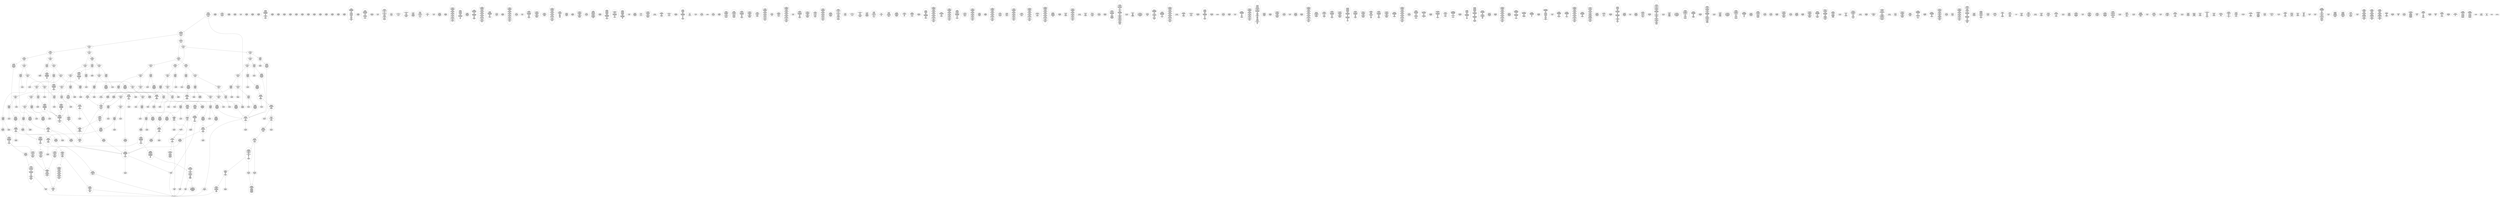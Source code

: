 /* Generated by GvGen v.1.0 (https://www.github.com/stricaud/gvgen) */

digraph G {
compound=true;
   node1 [label="[anywhere]"];
   node2 [label="# 0x0
PUSHX Data
PUSHX Data
MSTORE
PUSHX LogicData
CALLDATASIZE
LT
PUSHX Data
JUMPI
"];
   node3 [label="# 0xd
PUSHX Data
CALLDATALOAD
PUSHX BitData
SHR
PUSHX LogicData
GT
PUSHX Data
JUMPI
"];
   node4 [label="# 0x1e
PUSHX LogicData
GT
PUSHX Data
JUMPI
"];
   node5 [label="# 0x29
PUSHX LogicData
GT
PUSHX Data
JUMPI
"];
   node6 [label="# 0x34
PUSHX LogicData
EQ
PUSHX Data
JUMPI
"];
   node7 [label="# 0x3f
PUSHX LogicData
EQ
PUSHX Data
JUMPI
"];
   node8 [label="# 0x4a
PUSHX LogicData
EQ
PUSHX Data
JUMPI
"];
   node9 [label="# 0x55
PUSHX LogicData
EQ
PUSHX Data
JUMPI
"];
   node10 [label="# 0x60
PUSHX LogicData
EQ
PUSHX Data
JUMPI
"];
   node11 [label="# 0x6b
PUSHX Data
REVERT
"];
   node12 [label="# 0x6f
JUMPDEST
PUSHX LogicData
EQ
PUSHX Data
JUMPI
"];
   node13 [label="# 0x7b
PUSHX LogicData
EQ
PUSHX Data
JUMPI
"];
   node14 [label="# 0x86
PUSHX LogicData
EQ
PUSHX Data
JUMPI
"];
   node15 [label="# 0x91
PUSHX LogicData
EQ
PUSHX Data
JUMPI
"];
   node16 [label="# 0x9c
PUSHX LogicData
EQ
PUSHX Data
JUMPI
"];
   node17 [label="# 0xa7
PUSHX Data
REVERT
"];
   node18 [label="# 0xab
JUMPDEST
PUSHX LogicData
GT
PUSHX Data
JUMPI
"];
   node19 [label="# 0xb7
PUSHX LogicData
EQ
PUSHX Data
JUMPI
"];
   node20 [label="# 0xc2
PUSHX LogicData
EQ
PUSHX Data
JUMPI
"];
   node21 [label="# 0xcd
PUSHX LogicData
EQ
PUSHX Data
JUMPI
"];
   node22 [label="# 0xd8
PUSHX LogicData
EQ
PUSHX Data
JUMPI
"];
   node23 [label="# 0xe3
PUSHX LogicData
EQ
PUSHX Data
JUMPI
"];
   node24 [label="# 0xee
PUSHX Data
REVERT
"];
   node25 [label="# 0xf2
JUMPDEST
PUSHX LogicData
EQ
PUSHX Data
JUMPI
"];
   node26 [label="# 0xfe
PUSHX LogicData
EQ
PUSHX Data
JUMPI
"];
   node27 [label="# 0x109
PUSHX LogicData
EQ
PUSHX Data
JUMPI
"];
   node28 [label="# 0x114
PUSHX LogicData
EQ
PUSHX Data
JUMPI
"];
   node29 [label="# 0x11f
PUSHX Data
REVERT
"];
   node30 [label="# 0x123
JUMPDEST
PUSHX LogicData
GT
PUSHX Data
JUMPI
"];
   node31 [label="# 0x12f
PUSHX LogicData
GT
PUSHX Data
JUMPI
"];
   node32 [label="# 0x13a
PUSHX LogicData
EQ
PUSHX Data
JUMPI
"];
   node33 [label="# 0x145
PUSHX LogicData
EQ
PUSHX Data
JUMPI
"];
   node34 [label="# 0x150
PUSHX LogicData
EQ
PUSHX Data
JUMPI
"];
   node35 [label="# 0x15b
PUSHX LogicData
EQ
PUSHX Data
JUMPI
"];
   node36 [label="# 0x166
PUSHX LogicData
EQ
PUSHX Data
JUMPI
"];
   node37 [label="# 0x171
PUSHX Data
REVERT
"];
   node38 [label="# 0x175
JUMPDEST
PUSHX LogicData
EQ
PUSHX Data
JUMPI
"];
   node39 [label="# 0x181
PUSHX LogicData
EQ
PUSHX Data
JUMPI
"];
   node40 [label="# 0x18c
PUSHX LogicData
EQ
PUSHX Data
JUMPI
"];
   node41 [label="# 0x197
PUSHX LogicData
EQ
PUSHX Data
JUMPI
"];
   node42 [label="# 0x1a2
PUSHX Data
REVERT
"];
   node43 [label="# 0x1a6
JUMPDEST
PUSHX LogicData
GT
PUSHX Data
JUMPI
"];
   node44 [label="# 0x1b2
PUSHX LogicData
EQ
PUSHX Data
JUMPI
"];
   node45 [label="# 0x1bd
PUSHX LogicData
EQ
PUSHX Data
JUMPI
"];
   node46 [label="# 0x1c8
PUSHX LogicData
EQ
PUSHX Data
JUMPI
"];
   node47 [label="# 0x1d3
PUSHX LogicData
EQ
PUSHX Data
JUMPI
"];
   node48 [label="# 0x1de
PUSHX LogicData
EQ
PUSHX Data
JUMPI
"];
   node49 [label="# 0x1e9
PUSHX Data
REVERT
"];
   node50 [label="# 0x1ed
JUMPDEST
PUSHX LogicData
EQ
PUSHX Data
JUMPI
"];
   node51 [label="# 0x1f9
PUSHX LogicData
EQ
PUSHX Data
JUMPI
"];
   node52 [label="# 0x204
PUSHX LogicData
EQ
PUSHX Data
JUMPI
"];
   node53 [label="# 0x20f
PUSHX LogicData
EQ
PUSHX Data
JUMPI
"];
   node54 [label="# 0x21a
JUMPDEST
PUSHX Data
REVERT
"];
   node55 [label="# 0x21f
JUMPDEST
CALLVALUE
ISZERO
PUSHX Data
JUMPI
"];
   node56 [label="# 0x227
PUSHX Data
REVERT
"];
   node57 [label="# 0x22b
JUMPDEST
PUSHX Data
PUSHX Data
CALLDATASIZE
PUSHX Data
PUSHX Data
JUMP
"];
   node58 [label="# 0x23a
JUMPDEST
PUSHX Data
JUMP
"];
   node59 [label="# 0x23f
JUMPDEST
PUSHX MemData
MLOAD
ISZERO
ISZERO
MSTORE
PUSHX ArithData
ADD
"];
   node60 [label="# 0x24b
JUMPDEST
PUSHX MemData
MLOAD
SUB
RETURN
"];
   node61 [label="# 0x254
JUMPDEST
CALLVALUE
ISZERO
PUSHX Data
JUMPI
"];
   node62 [label="# 0x25c
PUSHX Data
REVERT
"];
   node63 [label="# 0x260
JUMPDEST
PUSHX Data
PUSHX Data
JUMP
"];
   node64 [label="# 0x269
JUMPDEST
PUSHX MemData
MLOAD
PUSHX Data
PUSHX Data
JUMP
"];
   node65 [label="# 0x276
JUMPDEST
CALLVALUE
ISZERO
PUSHX Data
JUMPI
"];
   node66 [label="# 0x27e
PUSHX Data
REVERT
"];
   node67 [label="# 0x282
JUMPDEST
PUSHX Data
PUSHX Data
CALLDATASIZE
PUSHX Data
PUSHX Data
JUMP
"];
   node68 [label="# 0x291
JUMPDEST
PUSHX Data
JUMP
"];
   node69 [label="# 0x296
JUMPDEST
PUSHX MemData
MLOAD
PUSHX ArithData
PUSHX BitData
PUSHX BitData
SHL
SUB
AND
MSTORE
PUSHX ArithData
ADD
PUSHX Data
JUMP
"];
   node70 [label="# 0x2ae
JUMPDEST
CALLVALUE
ISZERO
PUSHX Data
JUMPI
"];
   node71 [label="# 0x2b6
PUSHX Data
REVERT
"];
   node72 [label="# 0x2ba
JUMPDEST
PUSHX Data
PUSHX Data
CALLDATASIZE
PUSHX Data
PUSHX Data
JUMP
"];
   node73 [label="# 0x2c9
JUMPDEST
PUSHX Data
JUMP
"];
   node74 [label="# 0x2ce
JUMPDEST
STOP
"];
   node75 [label="# 0x2d0
JUMPDEST
CALLVALUE
ISZERO
PUSHX Data
JUMPI
"];
   node76 [label="# 0x2d8
PUSHX Data
REVERT
"];
   node77 [label="# 0x2dc
JUMPDEST
PUSHX Data
PUSHX Data
CALLDATASIZE
PUSHX Data
PUSHX Data
JUMP
"];
   node78 [label="# 0x2eb
JUMPDEST
PUSHX Data
JUMP
"];
   node79 [label="# 0x2f0
JUMPDEST
CALLVALUE
ISZERO
PUSHX Data
JUMPI
"];
   node80 [label="# 0x2f8
PUSHX Data
REVERT
"];
   node81 [label="# 0x2fc
JUMPDEST
PUSHX StorData
SLOAD
"];
   node82 [label="# 0x301
JUMPDEST
PUSHX MemData
MLOAD
MSTORE
PUSHX ArithData
ADD
PUSHX Data
JUMP
"];
   node83 [label="# 0x30f
JUMPDEST
CALLVALUE
ISZERO
PUSHX Data
JUMPI
"];
   node84 [label="# 0x317
PUSHX Data
REVERT
"];
   node85 [label="# 0x31b
JUMPDEST
PUSHX Data
PUSHX Data
CALLDATASIZE
PUSHX Data
PUSHX Data
JUMP
"];
   node86 [label="# 0x32a
JUMPDEST
PUSHX Data
JUMP
"];
   node87 [label="# 0x32f
JUMPDEST
CALLVALUE
ISZERO
PUSHX Data
JUMPI
"];
   node88 [label="# 0x337
PUSHX Data
REVERT
"];
   node89 [label="# 0x33b
JUMPDEST
PUSHX StorData
SLOAD
PUSHX Data
PUSHX Data
DIV
PUSHX BitData
AND
JUMP
"];
   node90 [label="# 0x34e
JUMPDEST
CALLVALUE
ISZERO
PUSHX Data
JUMPI
"];
   node91 [label="# 0x356
PUSHX Data
REVERT
"];
   node92 [label="# 0x35a
JUMPDEST
PUSHX Data
PUSHX Data
CALLDATASIZE
PUSHX Data
PUSHX Data
JUMP
"];
   node93 [label="# 0x369
JUMPDEST
PUSHX Data
JUMP
"];
   node94 [label="# 0x36e
JUMPDEST
PUSHX Data
MLOAD
PUSHX ArithData
PUSHX BitData
PUSHX BitData
SHL
SUB
AND
MSTORE
PUSHX ArithData
ADD
MSTORE
ADD
PUSHX Data
JUMP
"];
   node95 [label="# 0x38d
JUMPDEST
CALLVALUE
ISZERO
PUSHX Data
JUMPI
"];
   node96 [label="# 0x395
PUSHX Data
REVERT
"];
   node97 [label="# 0x399
JUMPDEST
PUSHX Data
PUSHX Data
CALLDATASIZE
PUSHX Data
PUSHX Data
JUMP
"];
   node98 [label="# 0x3a8
JUMPDEST
PUSHX Data
JUMP
"];
   node99 [label="# 0x3ad
JUMPDEST
CALLVALUE
ISZERO
PUSHX Data
JUMPI
"];
   node100 [label="# 0x3b5
PUSHX Data
REVERT
"];
   node101 [label="# 0x3b9
JUMPDEST
PUSHX Data
PUSHX Data
JUMP
"];
   node102 [label="# 0x3c3
JUMPDEST
CALLVALUE
ISZERO
PUSHX Data
JUMPI
"];
   node103 [label="# 0x3cb
PUSHX Data
REVERT
"];
   node104 [label="# 0x3cf
JUMPDEST
PUSHX Data
PUSHX Data
JUMP
"];
   node105 [label="# 0x3d8
JUMPDEST
CALLVALUE
ISZERO
PUSHX Data
JUMPI
"];
   node106 [label="# 0x3e0
PUSHX Data
REVERT
"];
   node107 [label="# 0x3e4
JUMPDEST
PUSHX Data
PUSHX Data
CALLDATASIZE
PUSHX Data
PUSHX Data
JUMP
"];
   node108 [label="# 0x3f3
JUMPDEST
PUSHX Data
JUMP
"];
   node109 [label="# 0x3f8
JUMPDEST
CALLVALUE
ISZERO
PUSHX Data
JUMPI
"];
   node110 [label="# 0x400
PUSHX Data
REVERT
"];
   node111 [label="# 0x404
JUMPDEST
PUSHX Data
PUSHX Data
CALLDATASIZE
PUSHX Data
PUSHX Data
JUMP
"];
   node112 [label="# 0x413
JUMPDEST
PUSHX Data
JUMP
"];
   node113 [label="# 0x418
JUMPDEST
CALLVALUE
ISZERO
PUSHX Data
JUMPI
"];
   node114 [label="# 0x420
PUSHX Data
REVERT
"];
   node115 [label="# 0x424
JUMPDEST
PUSHX Data
PUSHX Data
CALLDATASIZE
PUSHX Data
PUSHX Data
JUMP
"];
   node116 [label="# 0x433
JUMPDEST
PUSHX Data
JUMP
"];
   node117 [label="# 0x438
JUMPDEST
CALLVALUE
ISZERO
PUSHX Data
JUMPI
"];
   node118 [label="# 0x440
PUSHX Data
REVERT
"];
   node119 [label="# 0x444
JUMPDEST
PUSHX Data
PUSHX Data
CALLDATASIZE
PUSHX Data
PUSHX Data
JUMP
"];
   node120 [label="# 0x453
JUMPDEST
PUSHX Data
JUMP
"];
   node121 [label="# 0x458
JUMPDEST
CALLVALUE
ISZERO
PUSHX Data
JUMPI
"];
   node122 [label="# 0x460
PUSHX Data
REVERT
"];
   node123 [label="# 0x464
JUMPDEST
PUSHX Data
PUSHX Data
JUMP
"];
   node124 [label="# 0x476
JUMPDEST
CALLVALUE
ISZERO
PUSHX Data
JUMPI
"];
   node125 [label="# 0x47e
PUSHX Data
REVERT
"];
   node126 [label="# 0x482
JUMPDEST
PUSHX Data
PUSHX Data
CALLDATASIZE
PUSHX Data
PUSHX Data
JUMP
"];
   node127 [label="# 0x491
JUMPDEST
PUSHX Data
JUMP
"];
   node128 [label="# 0x496
JUMPDEST
PUSHX Data
PUSHX Data
CALLDATASIZE
PUSHX Data
PUSHX Data
JUMP
"];
   node129 [label="# 0x4a4
JUMPDEST
PUSHX Data
JUMP
"];
   node130 [label="# 0x4a9
JUMPDEST
CALLVALUE
ISZERO
PUSHX Data
JUMPI
"];
   node131 [label="# 0x4b1
PUSHX Data
REVERT
"];
   node132 [label="# 0x4b5
JUMPDEST
PUSHX Data
PUSHX Data
CALLDATASIZE
PUSHX Data
PUSHX Data
JUMP
"];
   node133 [label="# 0x4c4
JUMPDEST
PUSHX Data
JUMP
"];
   node134 [label="# 0x4c9
JUMPDEST
CALLVALUE
ISZERO
PUSHX Data
JUMPI
"];
   node135 [label="# 0x4d1
PUSHX Data
REVERT
"];
   node136 [label="# 0x4d5
JUMPDEST
PUSHX Data
PUSHX Data
JUMP
"];
   node137 [label="# 0x4de
JUMPDEST
CALLVALUE
ISZERO
PUSHX Data
JUMPI
"];
   node138 [label="# 0x4e6
PUSHX Data
REVERT
"];
   node139 [label="# 0x4ea
JUMPDEST
PUSHX StorData
SLOAD
PUSHX Data
PUSHX ArithData
PUSHX BitData
PUSHX BitData
SHL
SUB
AND
JUMP
"];
   node140 [label="# 0x4fe
JUMPDEST
CALLVALUE
ISZERO
PUSHX Data
JUMPI
"];
   node141 [label="# 0x506
PUSHX Data
REVERT
"];
   node142 [label="# 0x50a
JUMPDEST
PUSHX StorData
SLOAD
PUSHX Data
PUSHX ArithData
PUSHX BitData
PUSHX BitData
SHL
SUB
AND
JUMP
"];
   node143 [label="# 0x51e
JUMPDEST
CALLVALUE
ISZERO
PUSHX Data
JUMPI
"];
   node144 [label="# 0x526
PUSHX Data
REVERT
"];
   node145 [label="# 0x52a
JUMPDEST
PUSHX StorData
SLOAD
PUSHX ArithData
PUSHX BitData
PUSHX BitData
SHL
SUB
AND
PUSHX Data
JUMP
"];
   node146 [label="# 0x53c
JUMPDEST
CALLVALUE
ISZERO
PUSHX Data
JUMPI
"];
   node147 [label="# 0x544
PUSHX Data
REVERT
"];
   node148 [label="# 0x548
JUMPDEST
PUSHX Data
PUSHX Data
JUMP
"];
   node149 [label="# 0x551
JUMPDEST
CALLVALUE
ISZERO
PUSHX Data
JUMPI
"];
   node150 [label="# 0x559
PUSHX Data
REVERT
"];
   node151 [label="# 0x55d
JUMPDEST
PUSHX StorData
SLOAD
PUSHX Data
PUSHX ArithData
PUSHX BitData
PUSHX BitData
SHL
SUB
AND
JUMP
"];
   node152 [label="# 0x571
JUMPDEST
CALLVALUE
ISZERO
PUSHX Data
JUMPI
"];
   node153 [label="# 0x579
PUSHX Data
REVERT
"];
   node154 [label="# 0x57d
JUMPDEST
PUSHX Data
PUSHX Data
CALLDATASIZE
PUSHX Data
PUSHX Data
JUMP
"];
   node155 [label="# 0x58c
JUMPDEST
PUSHX Data
JUMP
"];
   node156 [label="# 0x591
JUMPDEST
CALLVALUE
ISZERO
PUSHX Data
JUMPI
"];
   node157 [label="# 0x599
PUSHX Data
REVERT
"];
   node158 [label="# 0x59d
JUMPDEST
PUSHX StorData
SLOAD
PUSHX Data
PUSHX Data
DIV
PUSHX ArithData
PUSHX BitData
PUSHX BitData
SHL
SUB
AND
JUMP
"];
   node159 [label="# 0x5b8
JUMPDEST
CALLVALUE
ISZERO
PUSHX Data
JUMPI
"];
   node160 [label="# 0x5c0
PUSHX Data
REVERT
"];
   node161 [label="# 0x5c4
JUMPDEST
PUSHX Data
PUSHX Data
CALLDATASIZE
PUSHX Data
PUSHX Data
JUMP
"];
   node162 [label="# 0x5d3
JUMPDEST
PUSHX Data
JUMP
"];
   node163 [label="# 0x5d8
JUMPDEST
CALLVALUE
ISZERO
PUSHX Data
JUMPI
"];
   node164 [label="# 0x5e0
PUSHX Data
REVERT
"];
   node165 [label="# 0x5e4
JUMPDEST
PUSHX Data
PUSHX StorData
SLOAD
JUMP
"];
   node166 [label="# 0x5ee
JUMPDEST
CALLVALUE
ISZERO
PUSHX Data
JUMPI
"];
   node167 [label="# 0x5f6
PUSHX Data
REVERT
"];
   node168 [label="# 0x5fa
JUMPDEST
PUSHX Data
PUSHX Data
CALLDATASIZE
PUSHX Data
PUSHX Data
JUMP
"];
   node169 [label="# 0x609
JUMPDEST
PUSHX Data
JUMP
"];
   node170 [label="# 0x60e
JUMPDEST
CALLVALUE
ISZERO
PUSHX Data
JUMPI
"];
   node171 [label="# 0x616
PUSHX Data
REVERT
"];
   node172 [label="# 0x61a
JUMPDEST
PUSHX Data
PUSHX Data
CALLDATASIZE
PUSHX Data
PUSHX Data
JUMP
"];
   node173 [label="# 0x629
JUMPDEST
PUSHX Data
JUMP
"];
   node174 [label="# 0x62e
JUMPDEST
CALLVALUE
ISZERO
PUSHX Data
JUMPI
"];
   node175 [label="# 0x636
PUSHX Data
REVERT
"];
   node176 [label="# 0x63a
JUMPDEST
PUSHX Data
PUSHX Data
CALLDATASIZE
PUSHX Data
PUSHX Data
JUMP
"];
   node177 [label="# 0x649
JUMPDEST
PUSHX Data
JUMP
"];
   node178 [label="# 0x64e
JUMPDEST
CALLVALUE
ISZERO
PUSHX Data
JUMPI
"];
   node179 [label="# 0x656
PUSHX Data
REVERT
"];
   node180 [label="# 0x65a
JUMPDEST
PUSHX Data
PUSHX Data
CALLDATASIZE
PUSHX Data
PUSHX Data
JUMP
"];
   node181 [label="# 0x669
JUMPDEST
PUSHX ArithData
PUSHX BitData
PUSHX BitData
SHL
SUB
AND
PUSHX Data
MSTORE
PUSHX Data
PUSHX Data
MSTORE
PUSHX Data
SHA3
AND
MSTORE
MSTORE
SHA3
SLOAD
PUSHX BitData
AND
JUMP
"];
   node182 [label="# 0x697
JUMPDEST
CALLVALUE
ISZERO
PUSHX Data
JUMPI
"];
   node183 [label="# 0x69f
PUSHX Data
REVERT
"];
   node184 [label="# 0x6a3
JUMPDEST
PUSHX StorData
SLOAD
PUSHX Data
PUSHX BitData
AND
JUMP
"];
   node185 [label="# 0x6b1
JUMPDEST
CALLVALUE
ISZERO
PUSHX Data
JUMPI
"];
   node186 [label="# 0x6b9
PUSHX Data
REVERT
"];
   node187 [label="# 0x6bd
JUMPDEST
PUSHX Data
PUSHX Data
CALLDATASIZE
PUSHX Data
PUSHX Data
JUMP
"];
   node188 [label="# 0x6cc
JUMPDEST
PUSHX Data
JUMP
"];
   node189 [label="# 0x6d1
JUMPDEST
CALLVALUE
ISZERO
PUSHX Data
JUMPI
"];
   node190 [label="# 0x6d9
PUSHX Data
REVERT
"];
   node191 [label="# 0x6dd
JUMPDEST
PUSHX Data
PUSHX Data
JUMP
"];
   node192 [label="# 0x6e6
JUMPDEST
PUSHX Data
PUSHX ArithData
PUSHX BitData
PUSHX BitData
SHL
SUB
NOT
AND
PUSHX BitData
PUSHX BitData
SHL
EQ
PUSHX Data
JUMPI
"];
   node193 [label="# 0x702
PUSHX Data
PUSHX Data
JUMP
"];
   node194 [label="# 0x70b
JUMPDEST
JUMP
"];
   node195 [label="# 0x711
JUMPDEST
PUSHX Data
PUSHX StorData
SLOAD
PUSHX Data
PUSHX Data
JUMP
"];
   node196 [label="# 0x720
JUMPDEST
PUSHX ArithData
ADD
PUSHX ArithData
DIV
MUL
PUSHX ArithData
ADD
PUSHX MemData
MLOAD
ADD
PUSHX Data
MSTORE
MSTORE
PUSHX ArithData
ADD
SLOAD
PUSHX Data
PUSHX Data
JUMP
"];
   node197 [label="# 0x74c
JUMPDEST
ISZERO
PUSHX Data
JUMPI
"];
   node198 [label="# 0x753
PUSHX LogicData
LT
PUSHX Data
JUMPI
"];
   node199 [label="# 0x75b
PUSHX ArithData
SLOAD
DIV
MUL
MSTORE
PUSHX ArithData
ADD
PUSHX Data
JUMP
"];
   node200 [label="# 0x76e
JUMPDEST
ADD
PUSHX Data
MSTORE
PUSHX Data
PUSHX Data
SHA3
"];
   node201 [label="# 0x77c
JUMPDEST
SLOAD
MSTORE
PUSHX ArithData
ADD
PUSHX ArithData
ADD
GT
PUSHX Data
JUMPI
"];
   node202 [label="# 0x790
SUB
PUSHX BitData
AND
ADD
"];
   node203 [label="# 0x799
JUMPDEST
JUMP
"];
   node204 [label="# 0x7a3
JUMPDEST
PUSHX Data
PUSHX Data
PUSHX Data
JUMP
"];
   node205 [label="# 0x7ae
JUMPDEST
PUSHX Data
JUMPI
"];
   node206 [label="# 0x7b3
PUSHX MemData
MLOAD
PUSHX BitData
PUSHX BitData
SHL
MSTORE
PUSHX Data
PUSHX ArithData
ADD
MSTORE
PUSHX Data
PUSHX ArithData
ADD
MSTORE
PUSHX Data
PUSHX ArithData
ADD
MSTORE
PUSHX BitData
PUSHX BitData
SHL
PUSHX ArithData
ADD
MSTORE
PUSHX ArithData
ADD
"];
   node207 [label="# 0x80b
JUMPDEST
PUSHX MemData
MLOAD
SUB
REVERT
"];
   node208 [label="# 0x814
JUMPDEST
PUSHX Data
MSTORE
PUSHX Data
PUSHX Data
MSTORE
PUSHX Data
SHA3
SLOAD
PUSHX ArithData
PUSHX BitData
PUSHX BitData
SHL
SUB
AND
JUMP
"];
   node209 [label="# 0x830
JUMPDEST
PUSHX Data
PUSHX Data
PUSHX Data
JUMP
"];
   node210 [label="# 0x83b
JUMPDEST
PUSHX ArithData
PUSHX BitData
PUSHX BitData
SHL
SUB
AND
PUSHX ArithData
PUSHX BitData
PUSHX BitData
SHL
SUB
AND
EQ
ISZERO
PUSHX Data
JUMPI
"];
   node211 [label="# 0x858
PUSHX MemData
MLOAD
PUSHX BitData
PUSHX BitData
SHL
MSTORE
PUSHX Data
PUSHX ArithData
ADD
MSTORE
PUSHX Data
PUSHX ArithData
ADD
MSTORE
PUSHX Data
PUSHX ArithData
ADD
MSTORE
PUSHX BitData
PUSHX BitData
SHL
PUSHX ArithData
ADD
MSTORE
PUSHX ArithData
ADD
PUSHX Data
JUMP
"];
   node212 [label="# 0x8a9
JUMPDEST
CALLER
PUSHX ArithData
PUSHX BitData
PUSHX BitData
SHL
SUB
AND
EQ
PUSHX Data
JUMPI
"];
   node213 [label="# 0x8bb
PUSHX Data
CALLER
PUSHX Data
JUMP
"];
   node214 [label="# 0x8c5
JUMPDEST
PUSHX Data
JUMPI
"];
   node215 [label="# 0x8ca
PUSHX MemData
MLOAD
PUSHX BitData
PUSHX BitData
SHL
MSTORE
PUSHX Data
PUSHX ArithData
ADD
MSTORE
PUSHX Data
PUSHX ArithData
ADD
MSTORE
PUSHX Data
PUSHX ArithData
ADD
MSTORE
PUSHX Data
PUSHX ArithData
ADD
MSTORE
PUSHX ArithData
ADD
PUSHX Data
JUMP
"];
   node216 [label="# 0x937
JUMPDEST
PUSHX Data
PUSHX Data
JUMP
"];
   node217 [label="# 0x941
JUMPDEST
JUMP
"];
   node218 [label="# 0x946
JUMPDEST
PUSHX StorData
SLOAD
PUSHX ArithData
PUSHX BitData
PUSHX BitData
SHL
SUB
AND
CALLER
EQ
PUSHX Data
JUMPI
"];
   node219 [label="# 0x959
PUSHX MemData
MLOAD
PUSHX BitData
PUSHX BitData
SHL
MSTORE
PUSHX ArithData
ADD
PUSHX Data
PUSHX Data
JUMP
"];
   node220 [label="# 0x970
JUMPDEST
PUSHX StorData
SLOAD
PUSHX Data
JUMPI
"];
   node221 [label="# 0x978
PUSHX MemData
MLOAD
PUSHX BitData
PUSHX BitData
SHL
MSTORE
PUSHX Data
PUSHX ArithData
ADD
MSTORE
PUSHX Data
PUSHX ArithData
ADD
MSTORE
PUSHX BitData
PUSHX BitData
SHL
PUSHX ArithData
ADD
MSTORE
PUSHX ArithData
ADD
PUSHX Data
JUMP
"];
   node222 [label="# 0x9b2
JUMPDEST
PUSHX StorData
SLOAD
PUSHX BitData
NOT
AND
ISZERO
ISZERO
OR
SSTORE
JUMP
"];
   node223 [label="# 0x9c5
JUMPDEST
PUSHX Data
CALLER
PUSHX Data
JUMP
"];
   node224 [label="# 0x9cf
JUMPDEST
PUSHX Data
JUMPI
"];
   node225 [label="# 0x9d4
PUSHX MemData
MLOAD
PUSHX BitData
PUSHX BitData
SHL
MSTORE
PUSHX ArithData
ADD
PUSHX Data
PUSHX Data
JUMP
"];
   node226 [label="# 0x9eb
JUMPDEST
PUSHX Data
PUSHX Data
JUMP
"];
   node227 [label="# 0x9f6
JUMPDEST
PUSHX Data
PUSHX Data
PUSHX Data
PUSHX StorData
SLOAD
PUSHX Data
PUSHX StorData
SLOAD
PUSHX BitData
PUSHX BitData
AND
JUMP
"];
   node228 [label="# 0xa16
JUMPDEST
PUSHX Data
JUMP
"];
   node229 [label="# 0xa1c
JUMPDEST
PUSHX Data
MSTORE
PUSHX Data
PUSHX Data
MSTORE
PUSHX Data
SHA3
SLOAD
PUSHX ArithData
PUSHX BitData
PUSHX BitData
SHL
SUB
AND
PUSHX Data
JUMPI
"];
   node230 [label="# 0xa3d
PUSHX StorData
SLOAD
PUSHX Data
DIV
PUSHX ArithData
PUSHX BitData
PUSHX BitData
SHL
SUB
AND
PUSHX Data
JUMP
"];
   node231 [label="# 0xa54
JUMPDEST
PUSHX Data
MSTORE
PUSHX Data
PUSHX Data
MSTORE
PUSHX Data
SHA3
SLOAD
PUSHX ArithData
PUSHX BitData
PUSHX BitData
SHL
SUB
AND
"];
   node232 [label="# 0xa6d
JUMPDEST
JUMP
"];
   node233 [label="# 0xa79
JUMPDEST
PUSHX Data
PUSHX Data
PUSHX Data
JUMP
"];
   node234 [label="# 0xa84
JUMPDEST
LT
PUSHX Data
JUMPI
"];
   node235 [label="# 0xa8b
PUSHX MemData
MLOAD
PUSHX BitData
PUSHX BitData
SHL
MSTORE
PUSHX ArithData
ADD
PUSHX Data
PUSHX Data
JUMP
"];
   node236 [label="# 0xaa2
JUMPDEST
PUSHX Data
"];
   node237 [label="# 0xaa6
JUMPDEST
PUSHX StorData
SLOAD
LT
ISZERO
PUSHX Data
JUMPI
"];
   node238 [label="# 0xab1
PUSHX StorData
SLOAD
LT
PUSHX Data
JUMPI
"];
   node239 [label="# 0xabc
PUSHX Data
PUSHX Data
JUMP
"];
   node240 [label="# 0xac3
JUMPDEST
PUSHX Data
MSTORE
PUSHX Data
SHA3
ADD
SLOAD
PUSHX ArithData
PUSHX BitData
PUSHX BitData
SHL
SUB
AND
AND
EQ
ISZERO
PUSHX Data
JUMPI
"];
   node241 [label="# 0xae3
EQ
ISZERO
PUSHX Data
JUMPI
"];
   node242 [label="# 0xaeb
PUSHX Data
JUMP
"];
   node243 [label="# 0xaf3
JUMPDEST
PUSHX Data
PUSHX Data
JUMP
"];
   node244 [label="# 0xafd
JUMPDEST
"];
   node245 [label="# 0xb01
JUMPDEST
PUSHX Data
PUSHX Data
JUMP
"];
   node246 [label="# 0xb0b
JUMPDEST
PUSHX Data
JUMP
"];
   node247 [label="# 0xb13
JUMPDEST
PUSHX MemData
MLOAD
PUSHX BitData
PUSHX BitData
SHL
MSTORE
PUSHX ArithData
ADD
PUSHX Data
PUSHX Data
JUMP
"];
   node248 [label="# 0xb2c
JUMPDEST
PUSHX StorData
SLOAD
PUSHX ArithData
PUSHX BitData
PUSHX BitData
SHL
SUB
AND
CALLER
EQ
PUSHX Data
JUMPI
"];
   node249 [label="# 0xb3f
PUSHX MemData
MLOAD
PUSHX BitData
PUSHX BitData
SHL
MSTORE
PUSHX ArithData
ADD
PUSHX Data
PUSHX Data
JUMP
"];
   node250 [label="# 0xb56
JUMPDEST
SELFBALANCE
PUSHX Data
PUSHX StorData
SLOAD
PUSHX ArithData
PUSHX BitData
PUSHX BitData
SHL
SUB
AND
JUMP
"];
   node251 [label="# 0xb69
JUMPDEST
PUSHX ArithData
PUSHX BitData
PUSHX BitData
SHL
SUB
AND
PUSHX ArithData
ISZERO
MUL
PUSHX MemData
MLOAD
PUSHX Data
PUSHX MemData
MLOAD
SUB
CALL
ISZERO
ISZERO
PUSHX Data
JUMPI
"];
   node252 [label="# 0xb98
RETURNDATASIZE
PUSHX Data
RETURNDATACOPY
RETURNDATASIZE
PUSHX Data
REVERT
"];
   node253 [label="# 0xba1
JUMPDEST
JUMP
"];
   node254 [label="# 0xba5
JUMPDEST
PUSHX Data
PUSHX MemData
MLOAD
PUSHX ArithData
ADD
PUSHX Data
MSTORE
PUSHX Data
MSTORE
PUSHX Data
JUMP
"];
   node255 [label="# 0xbc0
JUMPDEST
PUSHX StorData
SLOAD
PUSHX ArithData
PUSHX BitData
PUSHX BitData
SHL
SUB
AND
CALLER
EQ
PUSHX Data
JUMPI
"];
   node256 [label="# 0xbd3
PUSHX MemData
MLOAD
PUSHX BitData
PUSHX BitData
SHL
MSTORE
PUSHX ArithData
ADD
PUSHX Data
PUSHX Data
JUMP
"];
   node257 [label="# 0xbea
JUMPDEST
PUSHX StorData
SLOAD
PUSHX BitData
AND
ISZERO
PUSHX Data
JUMPI
"];
   node258 [label="# 0xbf6
PUSHX MemData
MLOAD
PUSHX BitData
PUSHX BitData
SHL
MSTORE
PUSHX Data
PUSHX ArithData
ADD
MSTORE
PUSHX Data
PUSHX ArithData
ADD
MSTORE
PUSHX Data
PUSHX ArithData
ADD
MSTORE
PUSHX ArithData
ADD
PUSHX Data
JUMP
"];
   node259 [label="# 0xc3d
JUMPDEST
PUSHX Data
SSTORE
JUMP
"];
   node260 [label="# 0xc42
JUMPDEST
PUSHX StorData
SLOAD
PUSHX Data
LT
PUSHX Data
JUMPI
"];
   node261 [label="# 0xc4f
PUSHX MemData
MLOAD
PUSHX BitData
PUSHX BitData
SHL
MSTORE
PUSHX Data
PUSHX ArithData
ADD
MSTORE
PUSHX Data
PUSHX ArithData
ADD
MSTORE
PUSHX Data
PUSHX ArithData
ADD
MSTORE
PUSHX BitData
PUSHX BitData
SHL
PUSHX ArithData
ADD
MSTORE
PUSHX ArithData
ADD
PUSHX Data
JUMP
"];
   node262 [label="# 0xcab
JUMPDEST
JUMP
"];
   node263 [label="# 0xcaf
JUMPDEST
PUSHX StorData
SLOAD
PUSHX ArithData
PUSHX BitData
PUSHX BitData
SHL
SUB
AND
CALLER
EQ
PUSHX Data
JUMPI
"];
   node264 [label="# 0xcc2
PUSHX MemData
MLOAD
PUSHX BitData
PUSHX BitData
SHL
MSTORE
PUSHX ArithData
ADD
PUSHX Data
PUSHX Data
JUMP
"];
   node265 [label="# 0xcd9
JUMPDEST
PUSHX StorData
SLOAD
PUSHX Data
DIV
PUSHX BitData
AND
ISZERO
PUSHX Data
JUMPI
"];
   node266 [label="# 0xceb
PUSHX MemData
MLOAD
PUSHX BitData
PUSHX BitData
SHL
MSTORE
PUSHX Data
PUSHX ArithData
ADD
MSTORE
PUSHX Data
PUSHX ArithData
ADD
MSTORE
PUSHX Data
PUSHX ArithData
ADD
MSTORE
PUSHX ArithData
ADD
PUSHX Data
JUMP
"];
   node267 [label="# 0xd32
JUMPDEST
PUSHX Data
PUSHX StorData
SLOAD
PUSHX Data
PUSHX Data
JUMP
"];
   node268 [label="# 0xd41
JUMPDEST
PUSHX ArithData
ADD
PUSHX ArithData
DIV
MUL
PUSHX ArithData
ADD
PUSHX MemData
MLOAD
ADD
PUSHX Data
MSTORE
MSTORE
PUSHX ArithData
ADD
SLOAD
PUSHX Data
PUSHX Data
JUMP
"];
   node269 [label="# 0xd6d
JUMPDEST
ISZERO
PUSHX Data
JUMPI
"];
   node270 [label="# 0xd74
PUSHX LogicData
LT
PUSHX Data
JUMPI
"];
   node271 [label="# 0xd7c
PUSHX ArithData
SLOAD
DIV
MUL
MSTORE
PUSHX ArithData
ADD
PUSHX Data
JUMP
"];
   node272 [label="# 0xd8f
JUMPDEST
ADD
PUSHX Data
MSTORE
PUSHX Data
PUSHX Data
SHA3
"];
   node273 [label="# 0xd9d
JUMPDEST
SLOAD
MSTORE
PUSHX ArithData
ADD
PUSHX ArithData
ADD
GT
PUSHX Data
JUMPI
"];
   node274 [label="# 0xdb1
SUB
PUSHX BitData
AND
ADD
"];
   node275 [label="# 0xdba
JUMPDEST
MLOAD
PUSHX Data
PUSHX Data
PUSHX ArithData
ADD
PUSHX Data
JUMP
"];
   node276 [label="# 0xdd6
JUMPDEST
PUSHX Data
PUSHX MemData
MLOAD
PUSHX Data
PUSHX Data
JUMP
"];
   node277 [label="# 0xe08
JUMPDEST
PUSHX MemData
MLOAD
SUB
LOGX
JUMP
"];
   node278 [label="# 0xe14
JUMPDEST
PUSHX Data
PUSHX StorData
SLOAD
LT
PUSHX Data
JUMPI
"];
   node279 [label="# 0xe23
PUSHX Data
PUSHX Data
JUMP
"];
   node280 [label="# 0xe2a
JUMPDEST
PUSHX Data
MSTORE
PUSHX Data
SHA3
ADD
SLOAD
PUSHX ArithData
PUSHX BitData
PUSHX BitData
SHL
SUB
AND
PUSHX Data
JUMPI
"];
   node281 [label="# 0xe47
PUSHX MemData
MLOAD
PUSHX BitData
PUSHX BitData
SHL
MSTORE
PUSHX Data
PUSHX ArithData
ADD
MSTORE
PUSHX Data
PUSHX ArithData
ADD
MSTORE
PUSHX Data
PUSHX ArithData
ADD
MSTORE
PUSHX BitData
PUSHX BitData
SHL
PUSHX ArithData
ADD
MSTORE
PUSHX ArithData
ADD
PUSHX Data
JUMP
"];
   node282 [label="# 0xea0
JUMPDEST
PUSHX LogicData
PUSHX StorData
SLOAD
EQ
ISZERO
PUSHX Data
JUMPI
"];
   node283 [label="# 0xeac
PUSHX MemData
MLOAD
PUSHX BitData
PUSHX BitData
SHL
MSTORE
PUSHX Data
PUSHX ArithData
ADD
MSTORE
PUSHX Data
PUSHX ArithData
ADD
MSTORE
PUSHX Data
PUSHX ArithData
ADD
MSTORE
PUSHX ArithData
ADD
PUSHX Data
JUMP
"];
   node284 [label="# 0xef3
JUMPDEST
PUSHX Data
PUSHX Data
SSTORE
PUSHX StorData
SLOAD
PUSHX ArithData
PUSHX BitData
PUSHX BitData
SHL
SUB
AND
CALLER
EQ
PUSHX Data
JUMPI
"];
   node285 [label="# 0xf0b
PUSHX StorData
SLOAD
PUSHX BitData
AND
PUSHX Data
JUMPI
"];
   node286 [label="# 0xf15
PUSHX MemData
MLOAD
PUSHX BitData
PUSHX BitData
SHL
MSTORE
PUSHX Data
PUSHX ArithData
ADD
MSTORE
PUSHX Data
PUSHX ArithData
ADD
MSTORE
PUSHX Data
PUSHX ArithData
ADD
MSTORE
PUSHX ArithData
ADD
PUSHX Data
JUMP
"];
   node287 [label="# 0xf5c
JUMPDEST
PUSHX Data
CALLER
PUSHX Data
JUMP
"];
   node288 [label="# 0xf66
JUMPDEST
PUSHX Data
JUMPI
"];
   node289 [label="# 0xf6b
PUSHX MemData
MLOAD
PUSHX BitData
PUSHX BitData
SHL
MSTORE
PUSHX Data
PUSHX ArithData
ADD
MSTORE
PUSHX Data
PUSHX ArithData
ADD
MSTORE
PUSHX BitData
PUSHX BitData
SHL
PUSHX ArithData
ADD
MSTORE
PUSHX ArithData
ADD
PUSHX Data
JUMP
"];
   node290 [label="# 0xfa2
JUMPDEST
PUSHX StorData
SLOAD
PUSHX Data
PUSHX Data
JUMP
"];
   node291 [label="# 0xfaf
JUMPDEST
CALLVALUE
EQ
PUSHX Data
JUMPI
"];
   node292 [label="# 0xfb6
PUSHX MemData
MLOAD
PUSHX BitData
PUSHX BitData
SHL
MSTORE
PUSHX Data
PUSHX ArithData
ADD
MSTORE
PUSHX Data
PUSHX ArithData
ADD
MSTORE
PUSHX Data
PUSHX ArithData
ADD
MSTORE
PUSHX ArithData
ADD
PUSHX Data
JUMP
"];
   node293 [label="# 0xffd
JUMPDEST
PUSHX LogicData
GT
PUSHX Data
JUMPI
"];
   node294 [label="# 0x1006
PUSHX MemData
MLOAD
PUSHX BitData
PUSHX BitData
SHL
MSTORE
PUSHX Data
PUSHX ArithData
ADD
MSTORE
PUSHX Data
PUSHX ArithData
ADD
MSTORE
PUSHX BitData
PUSHX BitData
SHL
PUSHX ArithData
ADD
MSTORE
PUSHX ArithData
ADD
PUSHX Data
JUMP
"];
   node295 [label="# 0x1043
JUMPDEST
PUSHX LogicData
GT
ISZERO
PUSHX Data
JUMPI
"];
   node296 [label="# 0x104d
PUSHX MemData
MLOAD
PUSHX BitData
PUSHX BitData
SHL
MSTORE
PUSHX Data
PUSHX ArithData
ADD
MSTORE
PUSHX Data
PUSHX ArithData
ADD
MSTORE
PUSHX Data
PUSHX ArithData
ADD
MSTORE
PUSHX BitData
PUSHX BitData
SHL
PUSHX ArithData
ADD
MSTORE
PUSHX ArithData
ADD
PUSHX Data
JUMP
"];
   node297 [label="# 0x10a7
JUMPDEST
PUSHX Data
PUSHX Data
PUSHX Data
PUSHX StorData
SLOAD
JUMP
"];
   node298 [label="# 0x10b7
JUMPDEST
PUSHX Data
JUMP
"];
   node299 [label="# 0x10bd
JUMPDEST
GT
ISZERO
PUSHX Data
JUMPI
"];
   node300 [label="# 0x10c4
PUSHX MemData
MLOAD
PUSHX BitData
PUSHX BitData
SHL
MSTORE
PUSHX Data
PUSHX ArithData
ADD
MSTORE
PUSHX Data
PUSHX ArithData
ADD
MSTORE
PUSHX Data
PUSHX ArithData
ADD
MSTORE
PUSHX ArithData
ADD
PUSHX Data
JUMP
"];
   node301 [label="# 0x110b
JUMPDEST
PUSHX Data
"];
   node302 [label="# 0x110e
JUMPDEST
LT
ISZERO
PUSHX Data
JUMPI
"];
   node303 [label="# 0x1117
PUSHX Data
CALLER
PUSHX StorData
SLOAD
PUSHX Data
JUMP
"];
   node304 [label="# 0x1122
JUMPDEST
PUSHX Data
PUSHX Data
JUMP
"];
   node305 [label="# 0x112c
JUMPDEST
PUSHX Data
JUMP
"];
   node306 [label="# 0x1134
JUMPDEST
PUSHX StorData
SLOAD
PUSHX ArithData
PUSHX BitData
PUSHX BitData
SHL
SUB
AND
PUSHX Data
CALLER
PUSHX Data
PUSHX Data
PUSHX Data
JUMP
"];
   node307 [label="# 0x115b
JUMPDEST
PUSHX MemData
MLOAD
PUSHX ArithData
PUSHX BitData
PUSHX BitData
SHL
SUB
NOT
PUSHX BitData
SHL
AND
MSTORE
PUSHX ArithData
PUSHX BitData
PUSHX BitData
SHL
SUB
AND
PUSHX ArithData
ADD
MSTORE
PUSHX ArithData
ADD
MSTORE
PUSHX ArithData
ADD
PUSHX Data
PUSHX MemData
MLOAD
SUB
PUSHX Data
EXTCODESIZE
ISZERO
ISZERO
PUSHX Data
JUMPI
"];
   node308 [label="# 0x119d
PUSHX Data
REVERT
"];
   node309 [label="# 0x11a1
JUMPDEST
GAS
CALL
ISZERO
ISZERO
PUSHX Data
JUMPI
"];
   node310 [label="# 0x11ac
RETURNDATASIZE
PUSHX Data
RETURNDATACOPY
RETURNDATASIZE
PUSHX Data
REVERT
"];
   node311 [label="# 0x11b5
JUMPDEST
PUSHX Data
CALLER
JUMP
"];
   node312 [label="# 0x11c1
JUMPDEST
PUSHX ArithData
PUSHX BitData
PUSHX BitData
SHL
SUB
AND
PUSHX Data
PUSHX MemData
MLOAD
PUSHX MemData
MLOAD
SUB
LOGX
PUSHX Data
PUSHX Data
SSTORE
JUMP
"];
   node313 [label="# 0x11ff
JUMPDEST
PUSHX Data
PUSHX ArithData
PUSHX BitData
PUSHX BitData
SHL
SUB
AND
PUSHX Data
JUMPI
"];
   node314 [label="# 0x1210
PUSHX MemData
MLOAD
PUSHX BitData
PUSHX BitData
SHL
MSTORE
PUSHX Data
PUSHX ArithData
ADD
MSTORE
PUSHX Data
PUSHX ArithData
ADD
MSTORE
PUSHX Data
PUSHX ArithData
ADD
MSTORE
PUSHX BitData
PUSHX BitData
SHL
PUSHX ArithData
ADD
MSTORE
PUSHX ArithData
ADD
PUSHX Data
JUMP
"];
   node315 [label="# 0x126a
JUMPDEST
PUSHX Data
"];
   node316 [label="# 0x126e
JUMPDEST
PUSHX StorData
SLOAD
LT
ISZERO
PUSHX Data
JUMPI
"];
   node317 [label="# 0x1279
PUSHX StorData
SLOAD
LT
PUSHX Data
JUMPI
"];
   node318 [label="# 0x1284
PUSHX Data
PUSHX Data
JUMP
"];
   node319 [label="# 0x128b
JUMPDEST
PUSHX Data
MSTORE
PUSHX Data
SHA3
ADD
SLOAD
PUSHX ArithData
PUSHX BitData
PUSHX BitData
SHL
SUB
AND
AND
EQ
ISZERO
PUSHX Data
JUMPI
"];
   node320 [label="# 0x12ab
PUSHX Data
PUSHX Data
JUMP
"];
   node321 [label="# 0x12b3
JUMPDEST
"];
   node322 [label="# 0x12b6
JUMPDEST
PUSHX Data
PUSHX Data
JUMP
"];
   node323 [label="# 0x12bf
JUMPDEST
PUSHX Data
JUMP
"];
   node324 [label="# 0x12c6
JUMPDEST
JUMP
"];
   node325 [label="# 0x12cd
JUMPDEST
PUSHX StorData
SLOAD
PUSHX ArithData
PUSHX BitData
PUSHX BitData
SHL
SUB
AND
CALLER
EQ
PUSHX Data
JUMPI
"];
   node326 [label="# 0x12e0
PUSHX MemData
MLOAD
PUSHX BitData
PUSHX BitData
SHL
MSTORE
PUSHX ArithData
ADD
PUSHX Data
PUSHX Data
JUMP
"];
   node327 [label="# 0x12f7
JUMPDEST
PUSHX Data
PUSHX Data
PUSHX Data
JUMP
"];
   node328 [label="# 0x1301
JUMPDEST
JUMP
"];
   node329 [label="# 0x1303
JUMPDEST
PUSHX Data
PUSHX StorData
SLOAD
PUSHX Data
PUSHX Data
JUMP
"];
   node330 [label="# 0x1312
JUMPDEST
PUSHX ArithData
PUSHX BitData
PUSHX BitData
SHL
SUB
AND
CALLER
EQ
ISZERO
PUSHX Data
JUMPI
"];
   node331 [label="# 0x1324
PUSHX MemData
MLOAD
PUSHX BitData
PUSHX BitData
SHL
MSTORE
PUSHX Data
PUSHX ArithData
ADD
MSTORE
PUSHX Data
PUSHX ArithData
ADD
MSTORE
PUSHX Data
PUSHX ArithData
ADD
MSTORE
PUSHX ArithData
ADD
PUSHX Data
JUMP
"];
   node332 [label="# 0x136b
JUMPDEST
CALLER
PUSHX Data
MSTORE
PUSHX Data
PUSHX ArithData
MSTORE
PUSHX MemData
SHA3
PUSHX ArithData
PUSHX BitData
PUSHX BitData
SHL
SUB
AND
MSTORE
MSTORE
SHA3
SLOAD
PUSHX BitData
NOT
AND
ISZERO
ISZERO
OR
SSTORE
MLOAD
MSTORE
PUSHX Data
ADD
PUSHX MemData
MLOAD
SUB
LOGX
JUMP
"];
   node333 [label="# 0x13d7
JUMPDEST
PUSHX Data
CALLER
PUSHX Data
JUMP
"];
   node334 [label="# 0x13e1
JUMPDEST
PUSHX Data
JUMPI
"];
   node335 [label="# 0x13e6
PUSHX MemData
MLOAD
PUSHX BitData
PUSHX BitData
SHL
MSTORE
PUSHX ArithData
ADD
PUSHX Data
PUSHX Data
JUMP
"];
   node336 [label="# 0x13fd
JUMPDEST
PUSHX Data
PUSHX Data
JUMP
"];
   node337 [label="# 0x1409
JUMPDEST
JUMP
"];
   node338 [label="# 0x140f
JUMPDEST
PUSHX Data
PUSHX Data
PUSHX Data
JUMP
"];
   node339 [label="# 0x141a
JUMPDEST
PUSHX Data
JUMPI
"];
   node340 [label="# 0x141f
PUSHX MemData
MLOAD
PUSHX BitData
PUSHX BitData
SHL
MSTORE
PUSHX Data
PUSHX ArithData
ADD
MSTORE
PUSHX Data
PUSHX ArithData
ADD
MSTORE
PUSHX Data
PUSHX ArithData
ADD
MSTORE
PUSHX BitData
PUSHX BitData
SHL
PUSHX ArithData
ADD
MSTORE
PUSHX ArithData
ADD
PUSHX Data
JUMP
"];
   node341 [label="# 0x147e
JUMPDEST
PUSHX Data
PUSHX MemData
MLOAD
PUSHX ArithData
ADD
PUSHX Data
PUSHX Data
JUMP
"];
   node342 [label="# 0x1490
JUMPDEST
PUSHX MemData
MLOAD
PUSHX ArithData
SUB
SUB
MSTORE
PUSHX Data
MSTORE
JUMP
"];
   node343 [label="# 0x14a6
JUMPDEST
PUSHX StorData
SLOAD
PUSHX ArithData
PUSHX BitData
PUSHX BitData
SHL
SUB
AND
CALLER
EQ
PUSHX Data
JUMPI
"];
   node344 [label="# 0x14b9
PUSHX MemData
MLOAD
PUSHX BitData
PUSHX BitData
SHL
MSTORE
PUSHX ArithData
ADD
PUSHX Data
PUSHX Data
JUMP
"];
   node345 [label="# 0x14d0
JUMPDEST
PUSHX Data
MSTORE
PUSHX Data
PUSHX Data
MSTORE
PUSHX Data
SHA3
SLOAD
PUSHX ArithData
PUSHX BitData
PUSHX BitData
SHL
SUB
NOT
AND
PUSHX ArithData
PUSHX BitData
PUSHX BitData
SHL
SUB
AND
OR
SSTORE
JUMP
"];
   node346 [label="# 0x14fe
JUMPDEST
PUSHX StorData
SLOAD
PUSHX ArithData
PUSHX BitData
PUSHX BitData
SHL
SUB
AND
CALLER
EQ
PUSHX Data
JUMPI
"];
   node347 [label="# 0x1511
PUSHX MemData
MLOAD
PUSHX BitData
PUSHX BitData
SHL
MSTORE
PUSHX ArithData
ADD
PUSHX Data
PUSHX Data
JUMP
"];
   node348 [label="# 0x1528
JUMPDEST
PUSHX StorData
SLOAD
ISZERO
ISZERO
PUSHX ArithData
MUL
PUSHX BitData
NOT
AND
OR
SSTORE
JUMP
"];
   node349 [label="# 0x1542
JUMPDEST
PUSHX StorData
SLOAD
PUSHX ArithData
PUSHX BitData
PUSHX BitData
SHL
SUB
AND
CALLER
EQ
PUSHX Data
JUMPI
"];
   node350 [label="# 0x1555
PUSHX MemData
MLOAD
PUSHX BitData
PUSHX BitData
SHL
MSTORE
PUSHX ArithData
ADD
PUSHX Data
PUSHX Data
JUMP
"];
   node351 [label="# 0x156c
JUMPDEST
PUSHX ArithData
PUSHX BitData
PUSHX BitData
SHL
SUB
AND
PUSHX Data
JUMPI
"];
   node352 [label="# 0x157b
PUSHX MemData
MLOAD
PUSHX BitData
PUSHX BitData
SHL
MSTORE
PUSHX Data
PUSHX ArithData
ADD
MSTORE
PUSHX Data
PUSHX ArithData
ADD
MSTORE
PUSHX Data
PUSHX ArithData
ADD
MSTORE
PUSHX BitData
PUSHX BitData
SHL
PUSHX ArithData
ADD
MSTORE
PUSHX ArithData
ADD
PUSHX Data
JUMP
"];
   node353 [label="# 0x15d1
JUMPDEST
PUSHX Data
PUSHX Data
JUMP
"];
   node354 [label="# 0x15da
JUMPDEST
JUMP
"];
   node355 [label="# 0x15dd
JUMPDEST
PUSHX StorData
SLOAD
PUSHX ArithData
PUSHX BitData
PUSHX BitData
SHL
SUB
AND
CALLER
EQ
PUSHX Data
JUMPI
"];
   node356 [label="# 0x15f0
PUSHX MemData
MLOAD
PUSHX BitData
PUSHX BitData
SHL
MSTORE
PUSHX ArithData
ADD
PUSHX Data
PUSHX Data
JUMP
"];
   node357 [label="# 0x1607
JUMPDEST
PUSHX StorData
SLOAD
PUSHX Data
DIV
PUSHX BitData
AND
ISZERO
PUSHX Data
JUMPI
"];
   node358 [label="# 0x1619
PUSHX MemData
MLOAD
PUSHX BitData
PUSHX BitData
SHL
MSTORE
PUSHX Data
PUSHX ArithData
ADD
MSTORE
PUSHX Data
PUSHX ArithData
ADD
MSTORE
PUSHX Data
PUSHX ArithData
ADD
MSTORE
PUSHX ArithData
ADD
PUSHX Data
JUMP
"];
   node359 [label="# 0x1660
JUMPDEST
PUSHX StorData
SLOAD
PUSHX BitData
NOT
AND
PUSHX BitData
OR
SSTORE
JUMP
"];
   node360 [label="# 0x1673
JUMPDEST
PUSHX Data
PUSHX ArithData
PUSHX BitData
PUSHX BitData
SHL
SUB
NOT
AND
PUSHX BitData
PUSHX BitData
SHL
EQ
PUSHX Data
JUMPI
"];
   node361 [label="# 0x168f
PUSHX ArithData
PUSHX BitData
PUSHX BitData
SHL
SUB
NOT
AND
PUSHX BitData
PUSHX BitData
SHL
EQ
"];
   node362 [label="# 0x16a4
JUMPDEST
PUSHX Data
JUMPI
"];
   node363 [label="# 0x16aa
PUSHX BitData
PUSHX BitData
SHL
PUSHX ArithData
PUSHX BitData
PUSHX BitData
SHL
SUB
NOT
AND
EQ
PUSHX Data
JUMP
"];
   node364 [label="# 0x16c3
JUMPDEST
PUSHX StorData
SLOAD
PUSHX Data
LT
ISZERO
PUSHX Data
JUMPI
"];
   node365 [label="# 0x16d2
PUSHX BitData
PUSHX ArithData
PUSHX BitData
PUSHX BitData
SHL
SUB
AND
PUSHX StorData
SLOAD
LT
PUSHX Data
JUMPI
"];
   node366 [label="# 0x16e9
PUSHX Data
PUSHX Data
JUMP
"];
   node367 [label="# 0x16f0
JUMPDEST
PUSHX Data
MSTORE
PUSHX Data
SHA3
ADD
SLOAD
PUSHX ArithData
PUSHX BitData
PUSHX BitData
SHL
SUB
AND
EQ
ISZERO
JUMP
"];
   node368 [label="# 0x170d
JUMPDEST
PUSHX Data
MSTORE
PUSHX Data
PUSHX Data
MSTORE
PUSHX Data
SHA3
SLOAD
PUSHX ArithData
PUSHX BitData
PUSHX BitData
SHL
SUB
NOT
AND
PUSHX ArithData
PUSHX BitData
PUSHX BitData
SHL
SUB
AND
OR
SSTORE
PUSHX Data
PUSHX Data
JUMP
"];
   node369 [label="# 0x1742
JUMPDEST
PUSHX ArithData
PUSHX BitData
PUSHX BitData
SHL
SUB
AND
PUSHX Data
PUSHX MemData
MLOAD
PUSHX MemData
MLOAD
SUB
LOGX
JUMP
"];
   node370 [label="# 0x177b
JUMPDEST
PUSHX Data
PUSHX Data
PUSHX Data
JUMP
"];
   node371 [label="# 0x1786
JUMPDEST
PUSHX Data
JUMPI
"];
   node372 [label="# 0x178b
PUSHX MemData
MLOAD
PUSHX BitData
PUSHX BitData
SHL
MSTORE
PUSHX Data
PUSHX ArithData
ADD
MSTORE
PUSHX Data
PUSHX ArithData
ADD
MSTORE
PUSHX Data
PUSHX ArithData
ADD
MSTORE
PUSHX BitData
PUSHX BitData
SHL
PUSHX ArithData
ADD
MSTORE
PUSHX ArithData
ADD
PUSHX Data
JUMP
"];
   node373 [label="# 0x17e7
JUMPDEST
PUSHX Data
PUSHX Data
PUSHX Data
JUMP
"];
   node374 [label="# 0x17f2
JUMPDEST
PUSHX ArithData
PUSHX BitData
PUSHX BitData
SHL
SUB
AND
PUSHX ArithData
PUSHX BitData
PUSHX BitData
SHL
SUB
AND
EQ
PUSHX Data
JUMPI
"];
   node375 [label="# 0x180f
PUSHX ArithData
PUSHX BitData
PUSHX BitData
SHL
SUB
AND
PUSHX Data
PUSHX Data
JUMP
"];
   node376 [label="# 0x1822
JUMPDEST
PUSHX ArithData
PUSHX BitData
PUSHX BitData
SHL
SUB
AND
EQ
"];
   node377 [label="# 0x182d
JUMPDEST
PUSHX Data
JUMPI
"];
   node378 [label="# 0x1833
PUSHX ArithData
PUSHX BitData
PUSHX BitData
SHL
SUB
AND
PUSHX Data
MSTORE
PUSHX Data
PUSHX Data
MSTORE
PUSHX Data
SHA3
AND
MSTORE
MSTORE
SHA3
SLOAD
PUSHX BitData
AND
"];
   node379 [label="# 0x185d
JUMPDEST
JUMP
"];
   node380 [label="# 0x1865
JUMPDEST
PUSHX ArithData
PUSHX BitData
PUSHX BitData
SHL
SUB
AND
PUSHX Data
PUSHX Data
JUMP
"];
   node381 [label="# 0x1878
JUMPDEST
PUSHX ArithData
PUSHX BitData
PUSHX BitData
SHL
SUB
AND
EQ
PUSHX Data
JUMPI
"];
   node382 [label="# 0x1887
PUSHX MemData
MLOAD
PUSHX BitData
PUSHX BitData
SHL
MSTORE
PUSHX Data
PUSHX ArithData
ADD
MSTORE
PUSHX Data
PUSHX ArithData
ADD
MSTORE
PUSHX Data
PUSHX ArithData
ADD
MSTORE
PUSHX BitData
PUSHX BitData
SHL
PUSHX ArithData
ADD
MSTORE
PUSHX ArithData
ADD
PUSHX Data
JUMP
"];
   node383 [label="# 0x18e0
JUMPDEST
PUSHX ArithData
PUSHX BitData
PUSHX BitData
SHL
SUB
AND
PUSHX Data
JUMPI
"];
   node384 [label="# 0x18ef
PUSHX MemData
MLOAD
PUSHX BitData
PUSHX BitData
SHL
MSTORE
PUSHX Data
PUSHX ArithData
ADD
MSTORE
PUSHX ArithData
ADD
MSTORE
PUSHX Data
PUSHX ArithData
ADD
MSTORE
PUSHX BitData
PUSHX BitData
SHL
PUSHX ArithData
ADD
MSTORE
PUSHX ArithData
ADD
PUSHX Data
JUMP
"];
   node385 [label="# 0x1942
JUMPDEST
PUSHX Data
PUSHX Data
PUSHX Data
JUMP
"];
   node386 [label="# 0x194d
JUMPDEST
PUSHX StorData
SLOAD
LT
PUSHX Data
JUMPI
"];
   node387 [label="# 0x195a
PUSHX Data
PUSHX Data
JUMP
"];
   node388 [label="# 0x1961
JUMPDEST
PUSHX Data
MSTORE
PUSHX Data
SHA3
ADD
SLOAD
PUSHX ArithData
PUSHX BitData
PUSHX BitData
SHL
SUB
NOT
AND
PUSHX ArithData
PUSHX BitData
PUSHX BitData
SHL
SUB
AND
OR
SSTORE
PUSHX MemData
MLOAD
AND
AND
PUSHX Data
LOGX
JUMP
"];
   node389 [label="# 0x19bb
JUMPDEST
PUSHX Data
PUSHX Data
PUSHX Data
JUMP
"];
   node390 [label="# 0x19c7
JUMPDEST
JUMP
"];
   node391 [label="# 0x19ce
JUMPDEST
PUSHX Data
PUSHX Data
PUSHX Data
JUMP
"];
   node392 [label="# 0x19da
JUMPDEST
PUSHX StorData
SLOAD
PUSHX Data
PUSHX Data
DIV
PUSHX BitData
AND
PUSHX Data
JUMPI
"];
   node393 [label="# 0x19ed
PUSHX Data
PUSHX Data
JUMP
"];
   node394 [label="# 0x19f4
JUMPDEST
PUSHX StorData
SLOAD
PUSHX StorData
SLOAD
PUSHX MemData
MLOAD
PUSHX BitData
PUSHX BitData
SHL
MSTORE
PUSHX ArithData
PUSHX BitData
PUSHX BitData
SHL
SUB
AND
PUSHX ArithData
ADD
MSTORE
PUSHX ArithData
ADD
MSTORE
AND
AND
PUSHX Data
PUSHX ArithData
ADD
PUSHX Data
PUSHX MemData
MLOAD
SUB
EXTCODESIZE
ISZERO
ISZERO
PUSHX Data
JUMPI
"];
   node395 [label="# 0x1a44
PUSHX Data
REVERT
"];
   node396 [label="# 0x1a48
JUMPDEST
GAS
STATICCALL
ISZERO
ISZERO
PUSHX Data
JUMPI
"];
   node397 [label="# 0x1a53
RETURNDATASIZE
PUSHX Data
RETURNDATACOPY
RETURNDATASIZE
PUSHX Data
REVERT
"];
   node398 [label="# 0x1a5c
JUMPDEST
PUSHX MemData
MLOAD
RETURNDATASIZE
PUSHX BitData
NOT
PUSHX ArithData
ADD
AND
ADD
PUSHX Data
MSTORE
ADD
PUSHX Data
PUSHX Data
JUMP
"];
   node399 [label="# 0x1a80
JUMPDEST
PUSHX ArithData
PUSHX BitData
PUSHX BitData
SHL
SUB
AND
EQ
ISZERO
PUSHX Data
JUMPI
"];
   node400 [label="# 0x1a90
PUSHX Data
PUSHX Data
JUMP
"];
   node401 [label="# 0x1a97
JUMPDEST
PUSHX StorData
SLOAD
PUSHX MemData
MLOAD
PUSHX BitData
PUSHX BitData
SHL
MSTORE
PUSHX ArithData
ADD
MSTORE
PUSHX ArithData
PUSHX BitData
PUSHX BitData
SHL
SUB
AND
AND
PUSHX Data
PUSHX ArithData
ADD
PUSHX Data
PUSHX MemData
MLOAD
SUB
EXTCODESIZE
ISZERO
ISZERO
PUSHX Data
JUMPI
"];
   node402 [label="# 0x1ad9
PUSHX Data
REVERT
"];
   node403 [label="# 0x1add
JUMPDEST
GAS
STATICCALL
ISZERO
ISZERO
PUSHX Data
JUMPI
"];
   node404 [label="# 0x1ae8
RETURNDATASIZE
PUSHX Data
RETURNDATACOPY
RETURNDATASIZE
PUSHX Data
REVERT
"];
   node405 [label="# 0x1af1
JUMPDEST
PUSHX MemData
MLOAD
RETURNDATASIZE
PUSHX BitData
NOT
PUSHX ArithData
ADD
AND
ADD
PUSHX Data
MSTORE
ADD
PUSHX Data
PUSHX Data
JUMP
"];
   node406 [label="# 0x1b15
JUMPDEST
PUSHX ArithData
PUSHX BitData
PUSHX BitData
SHL
SUB
AND
EQ
JUMP
"];
   node407 [label="# 0x1b26
JUMPDEST
PUSHX Data
PUSHX Data
PUSHX Data
JUMP
"];
   node408 [label="# 0x1b32
JUMPDEST
PUSHX Data
PUSHX MemData
MLOAD
PUSHX ArithData
ADD
PUSHX Data
MSTORE
PUSHX Data
MSTORE
PUSHX Data
JUMP
"];
   node409 [label="# 0x1b4c
JUMPDEST
PUSHX StorData
SLOAD
PUSHX ArithData
PUSHX BitData
PUSHX BitData
SHL
SUB
AND
PUSHX ArithData
PUSHX BitData
PUSHX BitData
SHL
SUB
NOT
AND
OR
SSTORE
PUSHX MemData
MLOAD
AND
PUSHX Data
PUSHX Data
LOGX
JUMP
"];
   node410 [label="# 0x1b9e
JUMPDEST
PUSHX Data
PUSHX Data
JUMP
"];
   node411 [label="# 0x1ba9
JUMPDEST
PUSHX Data
PUSHX Data
JUMP
"];
   node412 [label="# 0x1bb5
JUMPDEST
PUSHX Data
JUMPI
"];
   node413 [label="# 0x1bba
PUSHX MemData
MLOAD
PUSHX BitData
PUSHX BitData
SHL
MSTORE
PUSHX ArithData
ADD
PUSHX Data
PUSHX Data
JUMP
"];
   node414 [label="# 0x1bd1
JUMPDEST
PUSHX Data
PUSHX Data
JUMP
"];
   node415 [label="# 0x1bdb
JUMPDEST
PUSHX Data
PUSHX Data
PUSHX Data
JUMP
"];
   node416 [label="# 0x1be8
JUMPDEST
PUSHX Data
JUMPI
"];
   node417 [label="# 0x1bed
PUSHX MemData
MLOAD
PUSHX BitData
PUSHX BitData
SHL
MSTORE
PUSHX ArithData
ADD
PUSHX Data
PUSHX Data
JUMP
"];
   node418 [label="# 0x1c04
JUMPDEST
PUSHX Data
PUSHX ArithData
PUSHX BitData
PUSHX BitData
SHL
SUB
AND
EXTCODESIZE
ISZERO
PUSHX Data
JUMPI
"];
   node419 [label="# 0x1c17
PUSHX MemData
MLOAD
PUSHX BitData
PUSHX BitData
SHL
MSTORE
PUSHX ArithData
PUSHX BitData
PUSHX BitData
SHL
SUB
AND
PUSHX Data
PUSHX Data
CALLER
PUSHX ArithData
ADD
PUSHX Data
JUMP
"];
   node420 [label="# 0x1c48
JUMPDEST
PUSHX Data
PUSHX MemData
MLOAD
SUB
PUSHX Data
EXTCODESIZE
ISZERO
ISZERO
PUSHX Data
JUMPI
"];
   node421 [label="# 0x1c5e
PUSHX Data
REVERT
"];
   node422 [label="# 0x1c62
JUMPDEST
GAS
CALL
ISZERO
PUSHX Data
JUMPI
"];
   node423 [label="# 0x1c70
PUSHX MemData
MLOAD
PUSHX ArithData
RETURNDATASIZE
ADD
PUSHX BitData
NOT
AND
ADD
MSTORE
PUSHX Data
ADD
PUSHX Data
JUMP
"];
   node424 [label="# 0x1c8f
JUMPDEST
PUSHX Data
"];
   node425 [label="# 0x1c92
JUMPDEST
PUSHX Data
JUMPI
"];
   node426 [label="# 0x1c97
RETURNDATASIZE
ISZERO
PUSHX Data
JUMPI
"];
   node427 [label="# 0x1c9f
PUSHX MemData
MLOAD
PUSHX BitData
NOT
PUSHX ArithData
RETURNDATASIZE
ADD
AND
ADD
PUSHX Data
MSTORE
RETURNDATASIZE
MSTORE
RETURNDATASIZE
PUSHX Data
PUSHX ArithData
ADD
RETURNDATACOPY
PUSHX Data
JUMP
"];
   node428 [label="# 0x1cc0
JUMPDEST
PUSHX Data
"];
   node429 [label="# 0x1cc5
JUMPDEST
MLOAD
PUSHX Data
JUMPI
"];
   node430 [label="# 0x1ccd
PUSHX MemData
MLOAD
PUSHX BitData
PUSHX BitData
SHL
MSTORE
PUSHX ArithData
ADD
PUSHX Data
PUSHX Data
JUMP
"];
   node431 [label="# 0x1ce4
JUMPDEST
MLOAD
PUSHX ArithData
ADD
REVERT
"];
   node432 [label="# 0x1cec
JUMPDEST
PUSHX ArithData
PUSHX BitData
PUSHX BitData
SHL
SUB
NOT
AND
PUSHX BitData
PUSHX BitData
SHL
EQ
PUSHX Data
JUMP
"];
   node433 [label="# 0x1d06
JUMPDEST
PUSHX Data
JUMP
"];
   node434 [label="# 0x1d11
JUMPDEST
PUSHX ArithData
PUSHX BitData
PUSHX BitData
SHL
SUB
AND
PUSHX Data
JUMPI
"];
   node435 [label="# 0x1d20
PUSHX MemData
MLOAD
PUSHX BitData
PUSHX BitData
SHL
MSTORE
PUSHX Data
PUSHX ArithData
ADD
MSTORE
PUSHX ArithData
ADD
MSTORE
PUSHX Data
PUSHX ArithData
ADD
MSTORE
PUSHX ArithData
ADD
PUSHX Data
JUMP
"];
   node436 [label="# 0x1d67
JUMPDEST
PUSHX Data
PUSHX Data
JUMP
"];
   node437 [label="# 0x1d70
JUMPDEST
ISZERO
PUSHX Data
JUMPI
"];
   node438 [label="# 0x1d76
PUSHX MemData
MLOAD
PUSHX BitData
PUSHX BitData
SHL
MSTORE
PUSHX Data
PUSHX ArithData
ADD
MSTORE
PUSHX Data
PUSHX ArithData
ADD
MSTORE
PUSHX Data
PUSHX ArithData
ADD
MSTORE
PUSHX ArithData
ADD
PUSHX Data
JUMP
"];
   node439 [label="# 0x1dbd
JUMPDEST
PUSHX StorData
SLOAD
PUSHX ArithData
ADD
SSTORE
PUSHX Data
MSTORE
PUSHX ArithData
ADD
SLOAD
PUSHX ArithData
PUSHX BitData
PUSHX BitData
SHL
SUB
NOT
AND
PUSHX ArithData
PUSHX BitData
PUSHX BitData
SHL
SUB
AND
OR
SSTORE
PUSHX MemData
MLOAD
PUSHX Data
LOGX
JUMP
"];
   node440 [label="# 0x1e39
JUMPDEST
SLOAD
PUSHX Data
PUSHX Data
JUMP
"];
   node441 [label="# 0x1e45
JUMPDEST
PUSHX Data
MSTORE
PUSHX Data
PUSHX Data
SHA3
PUSHX ArithData
ADD
PUSHX Data
DIV
ADD
PUSHX Data
JUMPI
"];
   node442 [label="# 0x1e5f
PUSHX Data
SSTORE
PUSHX Data
JUMP
"];
   node443 [label="# 0x1e67
JUMPDEST
PUSHX LogicData
LT
PUSHX Data
JUMPI
"];
   node444 [label="# 0x1e70
MLOAD
PUSHX BitData
NOT
AND
ADD
OR
SSTORE
PUSHX Data
JUMP
"];
   node445 [label="# 0x1e80
JUMPDEST
ADD
PUSHX ArithData
ADD
SSTORE
ISZERO
PUSHX Data
JUMPI
"];
   node446 [label="# 0x1e8f
ADD
"];
   node447 [label="# 0x1e92
JUMPDEST
GT
ISZERO
PUSHX Data
JUMPI
"];
   node448 [label="# 0x1e9b
MLOAD
SSTORE
PUSHX ArithData
ADD
PUSHX ArithData
ADD
PUSHX Data
JUMP
"];
   node449 [label="# 0x1ead
JUMPDEST
PUSHX Data
"];
   node450 [label="# 0x1eb5
JUMPDEST
GT
ISZERO
PUSHX Data
JUMPI
"];
   node451 [label="# 0x1ebe
PUSHX Data
SSTORE
PUSHX ArithData
ADD
PUSHX Data
JUMP
"];
   node452 [label="# 0x1ec9
JUMPDEST
PUSHX Data
PUSHX LogicData
GT
ISZERO
PUSHX Data
JUMPI
"];
   node453 [label="# 0x1edd
PUSHX Data
PUSHX Data
JUMP
"];
   node454 [label="# 0x1ee4
JUMPDEST
PUSHX MemData
MLOAD
PUSHX ArithData
ADD
PUSHX BitData
NOT
AND
PUSHX ArithData
ADD
AND
ADD
GT
LT
OR
ISZERO
PUSHX Data
JUMPI
"];
   node455 [label="# 0x1f05
PUSHX Data
PUSHX Data
JUMP
"];
   node456 [label="# 0x1f0c
JUMPDEST
PUSHX Data
MSTORE
MSTORE
ADD
GT
ISZERO
PUSHX Data
JUMPI
"];
   node457 [label="# 0x1f21
PUSHX Data
REVERT
"];
   node458 [label="# 0x1f25
JUMPDEST
PUSHX ArithData
ADD
CALLDATACOPY
PUSHX Data
PUSHX ArithData
ADD
ADD
MSTORE
JUMP
"];
   node459 [label="# 0x1f3f
JUMPDEST
CALLDATALOAD
ISZERO
ISZERO
EQ
PUSHX Data
JUMPI
"];
   node460 [label="# 0x1f4b
PUSHX Data
REVERT
"];
   node461 [label="# 0x1f4f
JUMPDEST
JUMP
"];
   node462 [label="# 0x1f54
JUMPDEST
PUSHX Data
PUSHX LogicData
SUB
SLT
ISZERO
PUSHX Data
JUMPI
"];
   node463 [label="# 0x1f62
PUSHX Data
REVERT
"];
   node464 [label="# 0x1f66
JUMPDEST
CALLDATALOAD
PUSHX Data
PUSHX Data
JUMP
"];
   node465 [label="# 0x1f71
JUMPDEST
PUSHX Data
PUSHX LogicData
SUB
SLT
ISZERO
PUSHX Data
JUMPI
"];
   node466 [label="# 0x1f7f
PUSHX Data
REVERT
"];
   node467 [label="# 0x1f83
JUMPDEST
MLOAD
PUSHX Data
PUSHX Data
JUMP
"];
   node468 [label="# 0x1f8e
JUMPDEST
PUSHX Data
PUSHX LogicData
SUB
SLT
ISZERO
PUSHX Data
JUMPI
"];
   node469 [label="# 0x1f9d
PUSHX Data
REVERT
"];
   node470 [label="# 0x1fa1
JUMPDEST
CALLDATALOAD
PUSHX Data
PUSHX Data
JUMP
"];
   node471 [label="# 0x1fac
JUMPDEST
PUSHX ArithData
ADD
CALLDATALOAD
PUSHX Data
PUSHX Data
JUMP
"];
   node472 [label="# 0x1fbc
JUMPDEST
JUMP
"];
   node473 [label="# 0x1fc7
JUMPDEST
PUSHX Data
PUSHX Data
PUSHX LogicData
SUB
SLT
ISZERO
PUSHX Data
JUMPI
"];
   node474 [label="# 0x1fd8
PUSHX Data
REVERT
"];
   node475 [label="# 0x1fdc
JUMPDEST
CALLDATALOAD
PUSHX Data
PUSHX Data
JUMP
"];
   node476 [label="# 0x1fe7
JUMPDEST
PUSHX ArithData
ADD
CALLDATALOAD
PUSHX Data
PUSHX Data
JUMP
"];
   node477 [label="# 0x1ff7
JUMPDEST
PUSHX ArithData
ADD
CALLDATALOAD
JUMP
"];
   node478 [label="# 0x2008
JUMPDEST
PUSHX Data
PUSHX Data
PUSHX LogicData
SUB
SLT
ISZERO
PUSHX Data
JUMPI
"];
   node479 [label="# 0x201a
PUSHX Data
REVERT
"];
   node480 [label="# 0x201e
JUMPDEST
CALLDATALOAD
PUSHX Data
PUSHX Data
JUMP
"];
   node481 [label="# 0x2029
JUMPDEST
PUSHX ArithData
ADD
CALLDATALOAD
PUSHX Data
PUSHX Data
JUMP
"];
   node482 [label="# 0x2039
JUMPDEST
PUSHX ArithData
ADD
CALLDATALOAD
PUSHX ArithData
ADD
CALLDATALOAD
PUSHX LogicData
GT
ISZERO
PUSHX Data
JUMPI
"];
   node483 [label="# 0x2058
PUSHX Data
REVERT
"];
   node484 [label="# 0x205c
JUMPDEST
ADD
PUSHX ArithData
ADD
SGT
PUSHX Data
JUMPI
"];
   node485 [label="# 0x2069
PUSHX Data
REVERT
"];
   node486 [label="# 0x206d
JUMPDEST
PUSHX Data
CALLDATALOAD
PUSHX ArithData
ADD
PUSHX Data
JUMP
"];
   node487 [label="# 0x207c
JUMPDEST
JUMP
"];
   node488 [label="# 0x2088
JUMPDEST
PUSHX Data
PUSHX LogicData
SUB
SLT
ISZERO
PUSHX Data
JUMPI
"];
   node489 [label="# 0x2097
PUSHX Data
REVERT
"];
   node490 [label="# 0x209b
JUMPDEST
CALLDATALOAD
PUSHX Data
PUSHX Data
JUMP
"];
   node491 [label="# 0x20a6
JUMPDEST
PUSHX Data
PUSHX ArithData
ADD
PUSHX Data
JUMP
"];
   node492 [label="# 0x20b4
JUMPDEST
JUMP
"];
   node493 [label="# 0x20bd
JUMPDEST
PUSHX Data
PUSHX LogicData
SUB
SLT
ISZERO
PUSHX Data
JUMPI
"];
   node494 [label="# 0x20cc
PUSHX Data
REVERT
"];
   node495 [label="# 0x20d0
JUMPDEST
CALLDATALOAD
PUSHX Data
PUSHX Data
JUMP
"];
   node496 [label="# 0x20db
JUMPDEST
PUSHX ArithData
ADD
CALLDATALOAD
JUMP
"];
   node497 [label="# 0x20e9
JUMPDEST
PUSHX Data
PUSHX LogicData
SUB
SLT
ISZERO
PUSHX Data
JUMPI
"];
   node498 [label="# 0x20f7
PUSHX Data
REVERT
"];
   node499 [label="# 0x20fb
JUMPDEST
PUSHX Data
PUSHX Data
JUMP
"];
   node500 [label="# 0x2104
JUMPDEST
PUSHX Data
PUSHX LogicData
SUB
SLT
ISZERO
PUSHX Data
JUMPI
"];
   node501 [label="# 0x2112
PUSHX Data
REVERT
"];
   node502 [label="# 0x2116
JUMPDEST
CALLDATALOAD
PUSHX Data
PUSHX Data
JUMP
"];
   node503 [label="# 0x2121
JUMPDEST
PUSHX Data
PUSHX LogicData
SUB
SLT
ISZERO
PUSHX Data
JUMPI
"];
   node504 [label="# 0x212f
PUSHX Data
REVERT
"];
   node505 [label="# 0x2133
JUMPDEST
MLOAD
PUSHX Data
PUSHX Data
JUMP
"];
   node506 [label="# 0x213e
JUMPDEST
PUSHX Data
PUSHX LogicData
SUB
SLT
ISZERO
PUSHX Data
JUMPI
"];
   node507 [label="# 0x214c
PUSHX Data
REVERT
"];
   node508 [label="# 0x2150
JUMPDEST
CALLDATALOAD
PUSHX LogicData
GT
ISZERO
PUSHX Data
JUMPI
"];
   node509 [label="# 0x2163
PUSHX Data
REVERT
"];
   node510 [label="# 0x2167
JUMPDEST
ADD
PUSHX ArithData
ADD
SGT
PUSHX Data
JUMPI
"];
   node511 [label="# 0x2174
PUSHX Data
REVERT
"];
   node512 [label="# 0x2178
JUMPDEST
PUSHX Data
CALLDATALOAD
PUSHX ArithData
ADD
PUSHX Data
JUMP
"];
   node513 [label="# 0x2187
JUMPDEST
PUSHX Data
PUSHX LogicData
SUB
SLT
ISZERO
PUSHX Data
JUMPI
"];
   node514 [label="# 0x2195
PUSHX Data
REVERT
"];
   node515 [label="# 0x2199
JUMPDEST
CALLDATALOAD
JUMP
"];
   node516 [label="# 0x21a0
JUMPDEST
PUSHX Data
PUSHX LogicData
SUB
SLT
ISZERO
PUSHX Data
JUMPI
"];
   node517 [label="# 0x21af
PUSHX Data
REVERT
"];
   node518 [label="# 0x21b3
JUMPDEST
CALLDATALOAD
PUSHX ArithData
ADD
CALLDATALOAD
JUMP
"];
   node519 [label="# 0x21c2
JUMPDEST
PUSHX Data
MLOAD
MSTORE
PUSHX Data
"];
   node520 [label="# 0x21cc
JUMPDEST
LT
ISZERO
PUSHX Data
JUMPI
"];
   node521 [label="# 0x21d5
PUSHX ArithData
ADD
ADD
MLOAD
ADD
ADD
MSTORE
ADD
PUSHX Data
JUMP
"];
   node522 [label="# 0x21e8
JUMPDEST
GT
ISZERO
PUSHX Data
JUMPI
"];
   node523 [label="# 0x21f1
PUSHX Data
PUSHX ArithData
ADD
ADD
MSTORE
"];
   node524 [label="# 0x21fa
JUMPDEST
PUSHX ArithData
ADD
PUSHX BitData
NOT
AND
ADD
PUSHX ArithData
ADD
JUMP
"];
   node525 [label="# 0x220f
JUMPDEST
PUSHX Data
SLOAD
PUSHX BitData
SHR
AND
PUSHX Data
JUMPI
"];
   node526 [label="# 0x2225
PUSHX BitData
AND
"];
   node527 [label="# 0x222b
JUMPDEST
PUSHX LogicData
LT
EQ
ISZERO
PUSHX Data
JUMPI
"];
   node528 [label="# 0x2238
PUSHX BitData
PUSHX BitData
SHL
MSTORE
PUSHX Data
PUSHX Data
MSTORE
PUSHX Data
REVERT
"];
   node529 [label="# 0x224b
JUMPDEST
ISZERO
PUSHX Data
JUMPI
"];
   node530 [label="# 0x2253
PUSHX LogicData
EQ
PUSHX Data
JUMPI
"];
   node531 [label="# 0x225b
PUSHX Data
JUMP
"];
   node532 [label="# 0x225f
JUMPDEST
PUSHX BitData
NOT
AND
MSTORE
ADD
PUSHX Data
JUMP
"];
   node533 [label="# 0x2270
JUMPDEST
PUSHX Data
MSTORE
PUSHX Data
SHA3
PUSHX Data
"];
   node534 [label="# 0x227c
JUMPDEST
LT
ISZERO
PUSHX Data
JUMPI
"];
   node535 [label="# 0x2285
SLOAD
ADD
MSTORE
ADD
ADD
PUSHX Data
JUMP
"];
   node536 [label="# 0x2295
JUMPDEST
ADD
"];
   node537 [label="# 0x229d
JUMPDEST
JUMP
"];
   node538 [label="# 0x22ab
JUMPDEST
PUSHX ArithData
PUSHX BitData
PUSHX BitData
SHL
SUB
AND
MSTORE
AND
PUSHX ArithData
ADD
MSTORE
PUSHX ArithData
ADD
MSTORE
PUSHX ArithData
PUSHX ArithData
ADD
MSTORE
PUSHX Data
PUSHX Data
ADD
PUSHX Data
JUMP
"];
   node539 [label="# 0x22de
JUMPDEST
JUMP
"];
   node540 [label="# 0x22e8
JUMPDEST
PUSHX Data
MSTORE
PUSHX Data
PUSHX Data
PUSHX ArithData
ADD
PUSHX Data
JUMP
"];
   node541 [label="# 0x22fb
JUMPDEST
PUSHX Data
MSTORE
PUSHX Data
PUSHX Data
PUSHX ArithData
ADD
PUSHX Data
JUMP
"];
   node542 [label="# 0x230e
JUMPDEST
SUB
PUSHX ArithData
ADD
MSTORE
PUSHX Data
PUSHX Data
JUMP
"];
   node543 [label="# 0x2320
JUMPDEST
JUMP
"];
   node544 [label="# 0x2329
JUMPDEST
PUSHX ArithData
MSTORE
PUSHX Data
ADD
MSTORE
PUSHX Data
PUSHX ArithData
ADD
MSTORE
PUSHX BitData
PUSHX BitData
SHL
PUSHX ArithData
ADD
MSTORE
PUSHX ArithData
ADD
JUMP
"];
   node545 [label="# 0x2374
JUMPDEST
PUSHX ArithData
MSTORE
PUSHX Data
ADD
MSTORE
PUSHX Data
PUSHX ArithData
ADD
MSTORE
PUSHX BitData
PUSHX BitData
SHL
PUSHX ArithData
ADD
MSTORE
PUSHX ArithData
ADD
JUMP
"];
   node546 [label="# 0x23c6
JUMPDEST
PUSHX ArithData
MSTORE
ADD
MSTORE
PUSHX Data
PUSHX ArithData
ADD
MSTORE
PUSHX ArithData
ADD
JUMP
"];
   node547 [label="# 0x23fb
JUMPDEST
PUSHX ArithData
MSTORE
PUSHX Data
ADD
MSTORE
PUSHX Data
PUSHX ArithData
ADD
MSTORE
PUSHX BitData
PUSHX BitData
SHL
PUSHX ArithData
ADD
MSTORE
PUSHX ArithData
ADD
JUMP
"];
   node548 [label="# 0x244c
JUMPDEST
PUSHX Data
NOT
GT
ISZERO
PUSHX Data
JUMPI
"];
   node549 [label="# 0x2458
PUSHX Data
PUSHX Data
JUMP
"];
   node550 [label="# 0x245f
JUMPDEST
ADD
JUMP
"];
   node551 [label="# 0x2464
JUMPDEST
PUSHX Data
PUSHX Data
JUMPI
"];
   node552 [label="# 0x246c
PUSHX BitData
PUSHX BitData
SHL
PUSHX Data
MSTORE
PUSHX Data
PUSHX Data
MSTORE
PUSHX Data
PUSHX Data
REVERT
"];
   node553 [label="# 0x2481
JUMPDEST
DIV
JUMP
"];
   node554 [label="# 0x2486
JUMPDEST
PUSHX Data
PUSHX BitData
NOT
DIV
GT
ISZERO
ISZERO
AND
ISZERO
PUSHX Data
JUMPI
"];
   node555 [label="# 0x2499
PUSHX Data
PUSHX Data
JUMP
"];
   node556 [label="# 0x24a0
JUMPDEST
MUL
JUMP
"];
   node557 [label="# 0x24a5
JUMPDEST
PUSHX BitData
SHR
AND
PUSHX Data
JUMPI
"];
   node558 [label="# 0x24b3
PUSHX BitData
AND
"];
   node559 [label="# 0x24b9
JUMPDEST
PUSHX LogicData
LT
EQ
ISZERO
PUSHX Data
JUMPI
"];
   node560 [label="# 0x24c5
PUSHX BitData
PUSHX BitData
SHL
PUSHX Data
MSTORE
PUSHX Data
PUSHX Data
MSTORE
PUSHX Data
PUSHX Data
REVERT
"];
   node561 [label="# 0x24da
JUMPDEST
JUMP
"];
   node562 [label="# 0x24e0
JUMPDEST
PUSHX Data
PUSHX BitData
NOT
EQ
ISZERO
PUSHX Data
JUMPI
"];
   node563 [label="# 0x24ed
PUSHX Data
PUSHX Data
JUMP
"];
   node564 [label="# 0x24f4
JUMPDEST
PUSHX ArithData
ADD
JUMP
"];
   node565 [label="# 0x24fb
JUMPDEST
PUSHX BitData
PUSHX BitData
SHL
PUSHX Data
MSTORE
PUSHX Data
PUSHX Data
MSTORE
PUSHX Data
PUSHX Data
REVERT
"];
   node566 [label="# 0x2511
JUMPDEST
PUSHX BitData
PUSHX BitData
SHL
PUSHX Data
MSTORE
PUSHX Data
PUSHX Data
MSTORE
PUSHX Data
PUSHX Data
REVERT
"];
   node567 [label="# 0x2527
JUMPDEST
PUSHX BitData
PUSHX BitData
SHL
PUSHX Data
MSTORE
PUSHX Data
PUSHX Data
MSTORE
PUSHX Data
PUSHX Data
REVERT
"];
   node568 [label="# 0x253d
JUMPDEST
PUSHX ArithData
PUSHX BitData
PUSHX BitData
SHL
SUB
AND
EQ
PUSHX Data
JUMPI
"];
   node569 [label="# 0x254e
PUSHX Data
REVERT
"];
   node570 [label="# 0x2552
JUMPDEST
PUSHX ArithData
PUSHX BitData
PUSHX BitData
SHL
SUB
NOT
AND
EQ
PUSHX Data
JUMPI
"];
   node571 [label="# 0x2564
PUSHX Data
REVERT
"];
   node572 [label="# 0x2568
INVALID
"];
   node573 [label="# 0x2569
LOGX
PUSHX Data
INVALID
"];
   node574 [label="# 0x2571
SLT
SHA3
INVALID
"];
   node575 [label="# 0x2574
INVALID
"];
   node576 [label="# 0x2575
PUSHX Data
"];
node2->node54;
node2->node3;
node3->node30;
node3->node4;
node4->node18;
node4->node5;
node5->node12;
node5->node6;
node6->node174;
node6->node7;
node7->node178;
node7->node8;
node8->node182;
node8->node9;
node9->node185;
node9->node10;
node10->node189;
node10->node11;
node12->node156;
node12->node13;
node13->node159;
node13->node14;
node14->node163;
node14->node15;
node15->node166;
node15->node16;
node16->node170;
node16->node17;
node18->node25;
node18->node19;
node19->node140;
node19->node20;
node20->node143;
node20->node21;
node21->node146;
node21->node22;
node22->node149;
node22->node23;
node23->node152;
node23->node24;
node25->node128;
node25->node26;
node26->node130;
node26->node27;
node27->node134;
node27->node28;
node28->node137;
node28->node29;
node30->node43;
node30->node31;
node31->node38;
node31->node32;
node32->node109;
node32->node33;
node33->node113;
node33->node34;
node34->node117;
node34->node35;
node35->node121;
node35->node36;
node36->node124;
node36->node37;
node38->node95;
node38->node39;
node39->node99;
node39->node40;
node40->node102;
node40->node41;
node41->node105;
node41->node42;
node43->node50;
node43->node44;
node44->node75;
node44->node45;
node45->node79;
node45->node46;
node46->node83;
node46->node47;
node47->node87;
node47->node48;
node48->node90;
node48->node49;
node50->node55;
node50->node51;
node51->node61;
node51->node52;
node52->node65;
node52->node53;
node53->node70;
node53->node54;
node55->node57;
node55->node56;
node57->node500;
node59->node60;
node61->node63;
node61->node62;
node63->node195;
node65->node67;
node65->node66;
node67->node513;
node69->node60;
node70->node72;
node70->node71;
node72->node493;
node75->node77;
node75->node76;
node77->node497;
node79->node81;
node79->node80;
node81->node82;
node82->node60;
node83->node85;
node83->node84;
node85->node473;
node87->node89;
node87->node88;
node89->node59;
node90->node92;
node90->node91;
node92->node516;
node95->node97;
node95->node96;
node97->node493;
node99->node101;
node99->node100;
node101->node82;
node102->node104;
node102->node103;
node104->node248;
node105->node107;
node105->node106;
node107->node473;
node109->node111;
node109->node110;
node111->node513;
node113->node115;
node113->node114;
node115->node513;
node117->node119;
node117->node118;
node119->node506;
node121->node123;
node121->node122;
node123->node82;
node124->node126;
node124->node125;
node126->node513;
node128->node516;
node130->node132;
node130->node131;
node132->node462;
node134->node136;
node134->node135;
node136->node325;
node137->node139;
node137->node138;
node139->node69;
node140->node142;
node140->node141;
node142->node69;
node143->node145;
node143->node144;
node145->node69;
node146->node148;
node146->node147;
node148->node329;
node149->node151;
node149->node150;
node151->node69;
node152->node154;
node152->node153;
node154->node488;
node156->node158;
node156->node157;
node158->node69;
node159->node161;
node159->node160;
node161->node478;
node163->node165;
node163->node164;
node165->node82;
node166->node168;
node166->node167;
node168->node513;
node170->node172;
node170->node171;
node172->node493;
node174->node176;
node174->node175;
node176->node497;
node178->node180;
node178->node179;
node180->node468;
node182->node184;
node182->node183;
node184->node59;
node185->node187;
node185->node186;
node187->node462;
node189->node191;
node189->node190;
node191->node355;
node195->node557;
node248->node250;
node248->node249;
node249->node546;
node250->node251;
node251->node253;
node251->node252;
node253->node1;
node325->node327;
node325->node326;
node326->node546;
node327->node409;
node328->node1;
node329->node557;
node354->node1;
node355->node357;
node355->node356;
node356->node546;
node357->node359;
node357->node358;
node358->node207;
node359->node1;
node409->node328;
node452->node454;
node452->node453;
node453->node567;
node454->node456;
node454->node455;
node455->node567;
node456->node458;
node456->node457;
node458->node1;
node459->node461;
node459->node460;
node461->node1;
node462->node464;
node462->node463;
node464->node568;
node468->node470;
node468->node469;
node470->node568;
node473->node475;
node473->node474;
node475->node568;
node478->node480;
node478->node479;
node480->node568;
node488->node490;
node488->node489;
node490->node568;
node493->node495;
node493->node494;
node495->node568;
node497->node499;
node497->node498;
node499->node459;
node500->node502;
node500->node501;
node502->node570;
node506->node508;
node506->node507;
node508->node510;
node508->node509;
node510->node512;
node510->node511;
node512->node452;
node513->node515;
node513->node514;
node515->node1;
node516->node518;
node516->node517;
node518->node1;
node546->node207;
node557->node559;
node557->node558;
node558->node559;
node559->node561;
node559->node560;
node561->node1;
node568->node354;
node568->node569;
node570->node354;
node570->node571;
}
